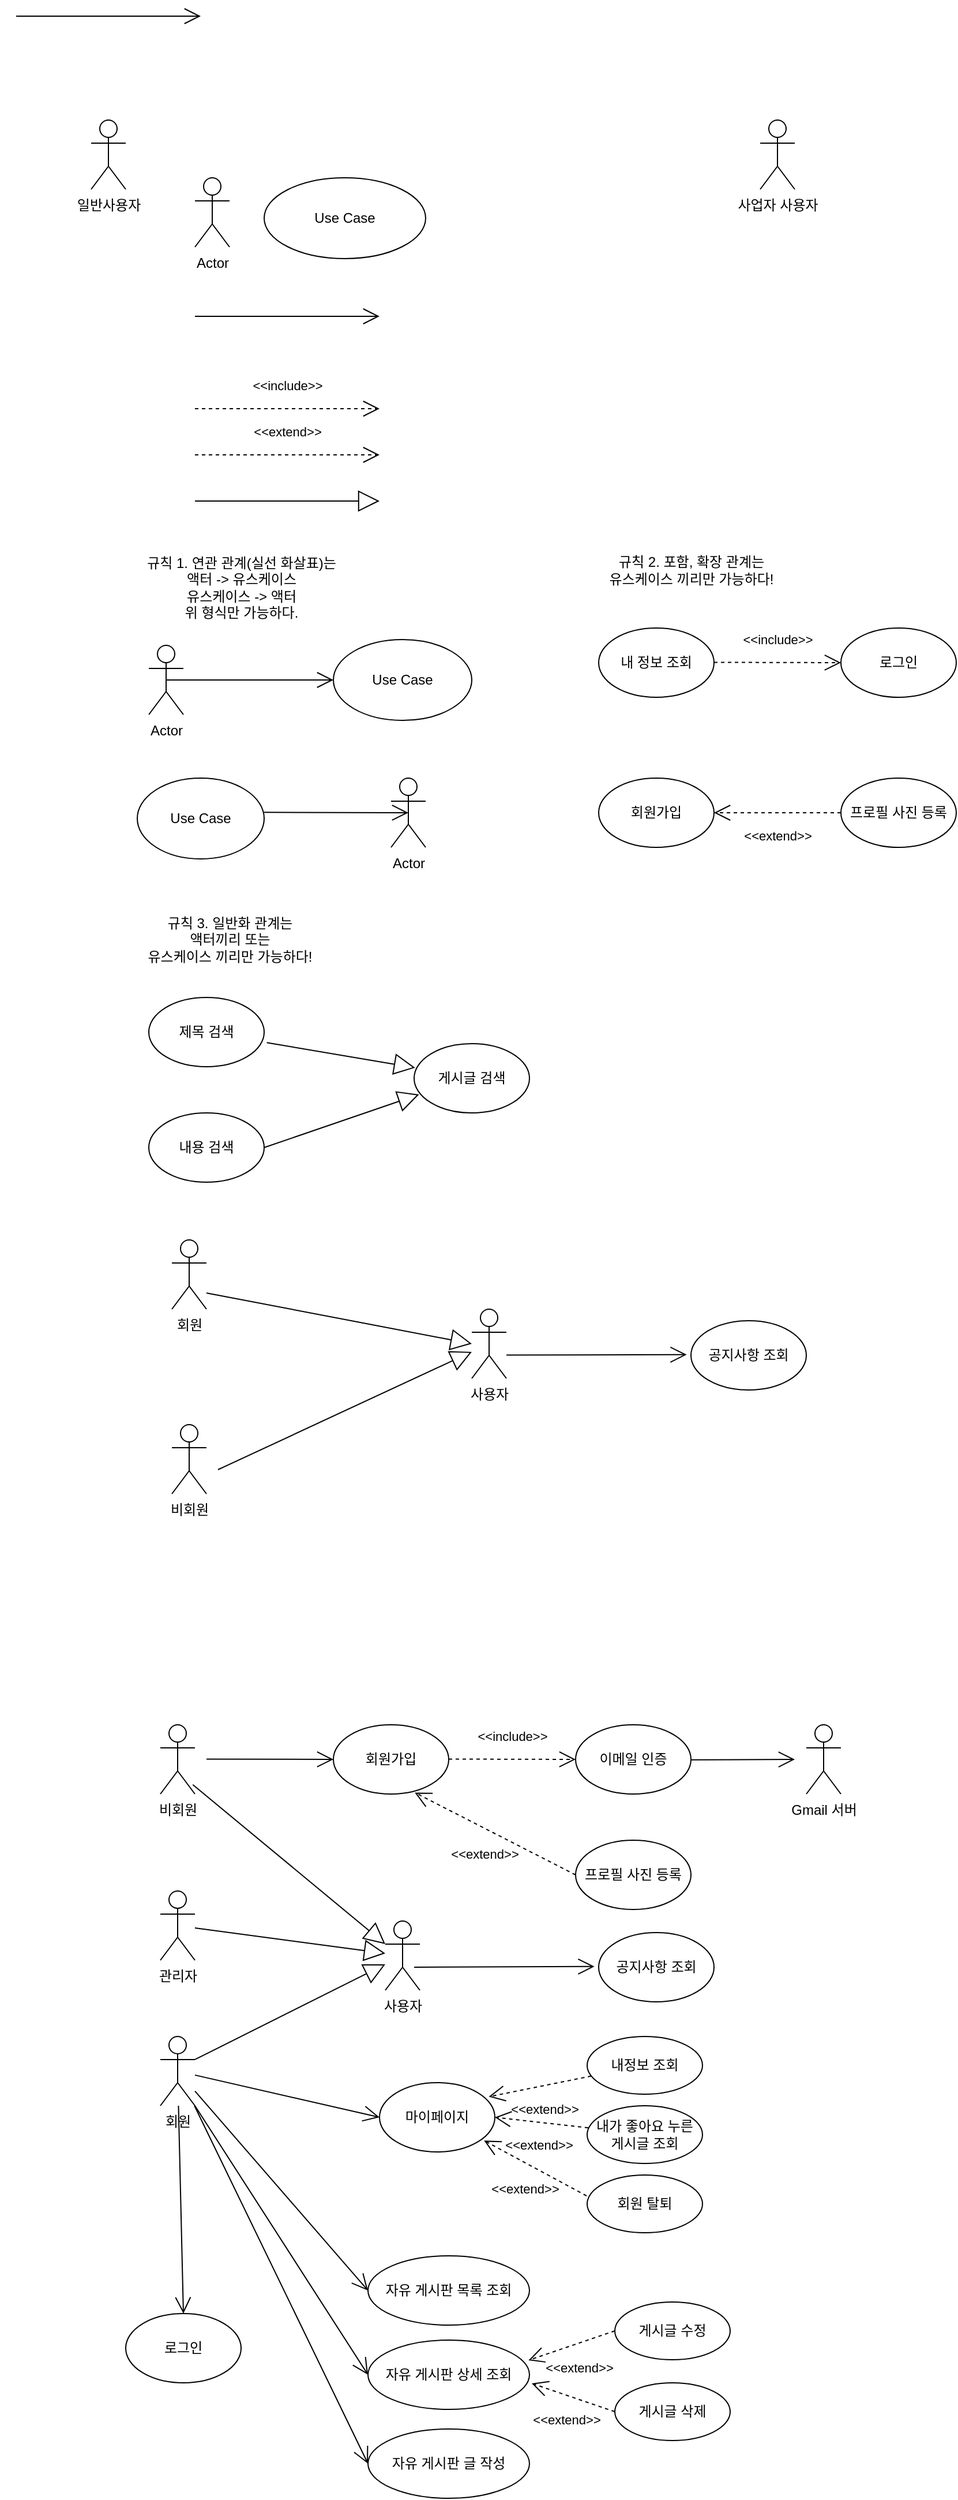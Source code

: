 <mxfile version="22.1.17" type="device" pages="2">
  <diagram name="페이지-1" id="gmc-Qrpo_0oPeLEZf5AC">
    <mxGraphModel dx="1195" dy="622" grid="1" gridSize="10" guides="1" tooltips="1" connect="1" arrows="1" fold="1" page="1" pageScale="1" pageWidth="827" pageHeight="1169" math="0" shadow="0">
      <root>
        <mxCell id="0" />
        <mxCell id="1" parent="0" />
        <mxCell id="UgISehaWLtF-kyERGt2v-1" value="일반사용자" style="shape=umlActor;verticalLabelPosition=bottom;verticalAlign=top;html=1;" vertex="1" parent="1">
          <mxGeometry x="90" y="170" width="30" height="60" as="geometry" />
        </mxCell>
        <mxCell id="UgISehaWLtF-kyERGt2v-2" value="사업자 사용자&lt;br&gt;" style="shape=umlActor;verticalLabelPosition=bottom;verticalAlign=top;html=1;" vertex="1" parent="1">
          <mxGeometry x="670" y="170" width="30" height="60" as="geometry" />
        </mxCell>
        <mxCell id="UgISehaWLtF-kyERGt2v-5" value="" style="endArrow=open;endFill=1;endSize=12;html=1;rounded=0;" edge="1" parent="1">
          <mxGeometry width="160" relative="1" as="geometry">
            <mxPoint x="25" y="80" as="sourcePoint" />
            <mxPoint x="185" y="80" as="targetPoint" />
          </mxGeometry>
        </mxCell>
        <mxCell id="UgISehaWLtF-kyERGt2v-6" value="Actor" style="shape=umlActor;verticalLabelPosition=bottom;verticalAlign=top;html=1;" vertex="1" parent="1">
          <mxGeometry x="180" y="220" width="30" height="60" as="geometry" />
        </mxCell>
        <mxCell id="UgISehaWLtF-kyERGt2v-7" value="Use Case" style="ellipse;whiteSpace=wrap;html=1;" vertex="1" parent="1">
          <mxGeometry x="240" y="220" width="140" height="70" as="geometry" />
        </mxCell>
        <mxCell id="UgISehaWLtF-kyERGt2v-8" value="" style="endArrow=open;endFill=1;endSize=12;html=1;rounded=0;" edge="1" parent="1">
          <mxGeometry width="160" relative="1" as="geometry">
            <mxPoint x="180" y="340" as="sourcePoint" />
            <mxPoint x="340" y="340" as="targetPoint" />
          </mxGeometry>
        </mxCell>
        <mxCell id="UgISehaWLtF-kyERGt2v-9" value="&amp;lt;&amp;lt;include&amp;gt;&amp;gt;" style="endArrow=open;endSize=12;dashed=1;html=1;rounded=0;" edge="1" parent="1">
          <mxGeometry y="20" width="160" relative="1" as="geometry">
            <mxPoint x="180" y="420" as="sourcePoint" />
            <mxPoint x="340" y="420" as="targetPoint" />
            <Array as="points" />
            <mxPoint as="offset" />
          </mxGeometry>
        </mxCell>
        <mxCell id="UgISehaWLtF-kyERGt2v-10" value="&amp;lt;&amp;lt;extend&amp;gt;&amp;gt;" style="endArrow=open;endSize=12;dashed=1;html=1;rounded=0;" edge="1" parent="1">
          <mxGeometry y="20" width="160" relative="1" as="geometry">
            <mxPoint x="180" y="460" as="sourcePoint" />
            <mxPoint x="340" y="460" as="targetPoint" />
            <Array as="points" />
            <mxPoint as="offset" />
          </mxGeometry>
        </mxCell>
        <mxCell id="UgISehaWLtF-kyERGt2v-11" value="" style="endArrow=block;endSize=16;endFill=0;html=1;rounded=0;" edge="1" parent="1">
          <mxGeometry y="20" width="160" relative="1" as="geometry">
            <mxPoint x="180" y="500" as="sourcePoint" />
            <mxPoint x="340" y="500" as="targetPoint" />
            <mxPoint as="offset" />
          </mxGeometry>
        </mxCell>
        <mxCell id="UgISehaWLtF-kyERGt2v-12" value="규칙 1. 연관 관계(실선 화살표)는&lt;br&gt;액터 -&amp;gt; 유스케이스&lt;br&gt;유스케이스 -&amp;gt; 액터&lt;br&gt;위 형식만 가능하다.&lt;br&gt;" style="text;html=1;align=center;verticalAlign=middle;resizable=0;points=[];autosize=1;strokeColor=none;fillColor=none;" vertex="1" parent="1">
          <mxGeometry x="120" y="540" width="200" height="70" as="geometry" />
        </mxCell>
        <mxCell id="UgISehaWLtF-kyERGt2v-13" value="Actor" style="shape=umlActor;verticalLabelPosition=bottom;verticalAlign=top;html=1;" vertex="1" parent="1">
          <mxGeometry x="140" y="625" width="30" height="60" as="geometry" />
        </mxCell>
        <mxCell id="UgISehaWLtF-kyERGt2v-14" value="Use Case" style="ellipse;whiteSpace=wrap;html=1;" vertex="1" parent="1">
          <mxGeometry x="300" y="620" width="120" height="70" as="geometry" />
        </mxCell>
        <mxCell id="UgISehaWLtF-kyERGt2v-15" value="" style="endArrow=open;endFill=1;endSize=12;html=1;rounded=0;exitX=0.5;exitY=0.5;exitDx=0;exitDy=0;exitPerimeter=0;entryX=0;entryY=0.5;entryDx=0;entryDy=0;" edge="1" parent="1" source="UgISehaWLtF-kyERGt2v-13" target="UgISehaWLtF-kyERGt2v-14">
          <mxGeometry width="160" relative="1" as="geometry">
            <mxPoint x="170" y="654.71" as="sourcePoint" />
            <mxPoint x="330" y="654.71" as="targetPoint" />
          </mxGeometry>
        </mxCell>
        <mxCell id="UgISehaWLtF-kyERGt2v-16" value="Use Case" style="ellipse;whiteSpace=wrap;html=1;" vertex="1" parent="1">
          <mxGeometry x="130" y="740" width="110" height="70" as="geometry" />
        </mxCell>
        <mxCell id="UgISehaWLtF-kyERGt2v-17" value="" style="endArrow=open;endFill=1;endSize=12;html=1;rounded=0;exitX=1;exitY=0.424;exitDx=0;exitDy=0;entryX=0.5;entryY=0.5;entryDx=0;entryDy=0;exitPerimeter=0;entryPerimeter=0;" edge="1" parent="1" source="UgISehaWLtF-kyERGt2v-16" target="UgISehaWLtF-kyERGt2v-18">
          <mxGeometry width="160" relative="1" as="geometry">
            <mxPoint x="250" y="770" as="sourcePoint" />
            <mxPoint x="395" y="770" as="targetPoint" />
          </mxGeometry>
        </mxCell>
        <mxCell id="UgISehaWLtF-kyERGt2v-18" value="Actor" style="shape=umlActor;verticalLabelPosition=bottom;verticalAlign=top;html=1;" vertex="1" parent="1">
          <mxGeometry x="350" y="740" width="30" height="60" as="geometry" />
        </mxCell>
        <mxCell id="UgISehaWLtF-kyERGt2v-19" value="규칙 2. 포함, 확장 관계는&lt;br&gt;유스케이스 끼리만 가능하다!&lt;br&gt;" style="text;html=1;align=center;verticalAlign=middle;resizable=0;points=[];autosize=1;strokeColor=none;fillColor=none;" vertex="1" parent="1">
          <mxGeometry x="520" y="540" width="180" height="40" as="geometry" />
        </mxCell>
        <mxCell id="UgISehaWLtF-kyERGt2v-20" value="내 정보 조회" style="ellipse;whiteSpace=wrap;html=1;" vertex="1" parent="1">
          <mxGeometry x="530" y="610" width="100" height="60" as="geometry" />
        </mxCell>
        <mxCell id="UgISehaWLtF-kyERGt2v-21" value="로그인" style="ellipse;whiteSpace=wrap;html=1;" vertex="1" parent="1">
          <mxGeometry x="740" y="610" width="100" height="60" as="geometry" />
        </mxCell>
        <mxCell id="UgISehaWLtF-kyERGt2v-22" value="회원가입" style="ellipse;whiteSpace=wrap;html=1;" vertex="1" parent="1">
          <mxGeometry x="530" y="740" width="100" height="60" as="geometry" />
        </mxCell>
        <mxCell id="UgISehaWLtF-kyERGt2v-23" value="프로필 사진 등록" style="ellipse;whiteSpace=wrap;html=1;" vertex="1" parent="1">
          <mxGeometry x="740" y="740" width="100" height="60" as="geometry" />
        </mxCell>
        <mxCell id="UgISehaWLtF-kyERGt2v-24" value="&amp;lt;&amp;lt;include&amp;gt;&amp;gt;" style="endArrow=open;endSize=12;dashed=1;html=1;rounded=0;" edge="1" parent="1">
          <mxGeometry y="20" width="160" relative="1" as="geometry">
            <mxPoint x="630" y="639.71" as="sourcePoint" />
            <mxPoint x="740" y="640" as="targetPoint" />
            <Array as="points" />
            <mxPoint as="offset" />
          </mxGeometry>
        </mxCell>
        <mxCell id="UgISehaWLtF-kyERGt2v-25" value="&amp;lt;&amp;lt;extend&amp;gt;&amp;gt;" style="endArrow=open;endSize=12;dashed=1;html=1;rounded=0;exitX=0;exitY=0.5;exitDx=0;exitDy=0;" edge="1" parent="1" source="UgISehaWLtF-kyERGt2v-23" target="UgISehaWLtF-kyERGt2v-22">
          <mxGeometry y="20" width="160" relative="1" as="geometry">
            <mxPoint x="650" y="740" as="sourcePoint" />
            <mxPoint x="810" y="740" as="targetPoint" />
            <Array as="points" />
            <mxPoint as="offset" />
          </mxGeometry>
        </mxCell>
        <mxCell id="UgISehaWLtF-kyERGt2v-26" value="규칙 3. 일반화 관계는&lt;br&gt;액터끼리 또는 &lt;br&gt;유스케이스 끼리만 가능하다!" style="text;html=1;align=center;verticalAlign=middle;resizable=0;points=[];autosize=1;strokeColor=none;fillColor=none;" vertex="1" parent="1">
          <mxGeometry x="120" y="850" width="180" height="60" as="geometry" />
        </mxCell>
        <mxCell id="UgISehaWLtF-kyERGt2v-27" value="제목 검색" style="ellipse;whiteSpace=wrap;html=1;" vertex="1" parent="1">
          <mxGeometry x="140" y="930" width="100" height="60" as="geometry" />
        </mxCell>
        <mxCell id="UgISehaWLtF-kyERGt2v-28" value="내용 검색" style="ellipse;whiteSpace=wrap;html=1;" vertex="1" parent="1">
          <mxGeometry x="140" y="1030" width="100" height="60" as="geometry" />
        </mxCell>
        <mxCell id="UgISehaWLtF-kyERGt2v-29" value="게시글 검색" style="ellipse;whiteSpace=wrap;html=1;" vertex="1" parent="1">
          <mxGeometry x="370" y="970" width="100" height="60" as="geometry" />
        </mxCell>
        <mxCell id="UgISehaWLtF-kyERGt2v-30" value="" style="endArrow=block;endSize=16;endFill=0;html=1;rounded=0;entryX=0.009;entryY=0.348;entryDx=0;entryDy=0;exitX=1.023;exitY=0.652;exitDx=0;exitDy=0;exitPerimeter=0;entryPerimeter=0;" edge="1" parent="1" source="UgISehaWLtF-kyERGt2v-27" target="UgISehaWLtF-kyERGt2v-29">
          <mxGeometry y="20" width="160" relative="1" as="geometry">
            <mxPoint x="200" y="1020" as="sourcePoint" />
            <mxPoint x="360" y="1020" as="targetPoint" />
            <mxPoint as="offset" />
          </mxGeometry>
        </mxCell>
        <mxCell id="UgISehaWLtF-kyERGt2v-31" value="" style="endArrow=block;endSize=16;endFill=0;html=1;rounded=0;exitX=1;exitY=0.5;exitDx=0;exitDy=0;entryX=0.043;entryY=0.733;entryDx=0;entryDy=0;entryPerimeter=0;" edge="1" parent="1" source="UgISehaWLtF-kyERGt2v-28" target="UgISehaWLtF-kyERGt2v-29">
          <mxGeometry y="20" width="160" relative="1" as="geometry">
            <mxPoint x="220" y="1070" as="sourcePoint" />
            <mxPoint x="370" y="1020" as="targetPoint" />
            <mxPoint as="offset" />
          </mxGeometry>
        </mxCell>
        <mxCell id="UgISehaWLtF-kyERGt2v-32" value="비회원" style="shape=umlActor;verticalLabelPosition=bottom;verticalAlign=top;html=1;" vertex="1" parent="1">
          <mxGeometry x="160" y="1300" width="30" height="60" as="geometry" />
        </mxCell>
        <mxCell id="UgISehaWLtF-kyERGt2v-33" value="회원" style="shape=umlActor;verticalLabelPosition=bottom;verticalAlign=top;html=1;" vertex="1" parent="1">
          <mxGeometry x="160" y="1140" width="30" height="60" as="geometry" />
        </mxCell>
        <mxCell id="UgISehaWLtF-kyERGt2v-34" value="사용자" style="shape=umlActor;verticalLabelPosition=bottom;verticalAlign=top;html=1;" vertex="1" parent="1">
          <mxGeometry x="420" y="1200" width="30" height="60" as="geometry" />
        </mxCell>
        <mxCell id="UgISehaWLtF-kyERGt2v-35" value="" style="endArrow=block;endSize=16;endFill=0;html=1;rounded=0;exitX=1;exitY=0.5;exitDx=0;exitDy=0;" edge="1" parent="1">
          <mxGeometry y="20" width="160" relative="1" as="geometry">
            <mxPoint x="190" y="1186" as="sourcePoint" />
            <mxPoint x="420" y="1230" as="targetPoint" />
            <mxPoint as="offset" />
          </mxGeometry>
        </mxCell>
        <mxCell id="UgISehaWLtF-kyERGt2v-36" value="" style="endArrow=block;endSize=16;endFill=0;html=1;rounded=0;exitX=1;exitY=0.5;exitDx=0;exitDy=0;" edge="1" parent="1" target="UgISehaWLtF-kyERGt2v-34">
          <mxGeometry y="20" width="160" relative="1" as="geometry">
            <mxPoint x="200" y="1339" as="sourcePoint" />
            <mxPoint x="334" y="1293" as="targetPoint" />
            <mxPoint as="offset" />
          </mxGeometry>
        </mxCell>
        <mxCell id="UgISehaWLtF-kyERGt2v-37" value="공지사항 조회" style="ellipse;whiteSpace=wrap;html=1;" vertex="1" parent="1">
          <mxGeometry x="610" y="1210" width="100" height="60" as="geometry" />
        </mxCell>
        <mxCell id="UgISehaWLtF-kyERGt2v-38" value="" style="endArrow=open;endFill=1;endSize=12;html=1;rounded=0;exitX=0.5;exitY=0.5;exitDx=0;exitDy=0;exitPerimeter=0;entryX=-0.037;entryY=0.49;entryDx=0;entryDy=0;entryPerimeter=0;" edge="1" parent="1" target="UgISehaWLtF-kyERGt2v-37">
          <mxGeometry width="160" relative="1" as="geometry">
            <mxPoint x="450" y="1239.71" as="sourcePoint" />
            <mxPoint x="595" y="1239.71" as="targetPoint" />
          </mxGeometry>
        </mxCell>
        <mxCell id="UgISehaWLtF-kyERGt2v-39" value="비회원" style="shape=umlActor;verticalLabelPosition=bottom;verticalAlign=top;html=1;" vertex="1" parent="1">
          <mxGeometry x="150" y="1560" width="30" height="60" as="geometry" />
        </mxCell>
        <mxCell id="UgISehaWLtF-kyERGt2v-40" value="회원가입" style="ellipse;whiteSpace=wrap;html=1;" vertex="1" parent="1">
          <mxGeometry x="300" y="1560" width="100" height="60" as="geometry" />
        </mxCell>
        <mxCell id="UgISehaWLtF-kyERGt2v-41" value="" style="endArrow=open;endFill=1;endSize=12;html=1;rounded=0;exitX=0.5;exitY=0.5;exitDx=0;exitDy=0;exitPerimeter=0;" edge="1" parent="1">
          <mxGeometry width="160" relative="1" as="geometry">
            <mxPoint x="190" y="1589.71" as="sourcePoint" />
            <mxPoint x="300" y="1590" as="targetPoint" />
          </mxGeometry>
        </mxCell>
        <mxCell id="UgISehaWLtF-kyERGt2v-42" value="이메일 인증" style="ellipse;whiteSpace=wrap;html=1;" vertex="1" parent="1">
          <mxGeometry x="510" y="1560" width="100" height="60" as="geometry" />
        </mxCell>
        <mxCell id="UgISehaWLtF-kyERGt2v-43" value="&amp;lt;&amp;lt;include&amp;gt;&amp;gt;" style="endArrow=open;endSize=12;dashed=1;html=1;rounded=0;" edge="1" parent="1">
          <mxGeometry y="20" width="160" relative="1" as="geometry">
            <mxPoint x="400" y="1589.71" as="sourcePoint" />
            <mxPoint x="510" y="1590" as="targetPoint" />
            <Array as="points" />
            <mxPoint as="offset" />
          </mxGeometry>
        </mxCell>
        <mxCell id="UgISehaWLtF-kyERGt2v-44" value="" style="endArrow=open;endFill=1;endSize=12;html=1;rounded=0;exitX=0.5;exitY=0.5;exitDx=0;exitDy=0;exitPerimeter=0;" edge="1" parent="1">
          <mxGeometry width="160" relative="1" as="geometry">
            <mxPoint x="610" y="1590.35" as="sourcePoint" />
            <mxPoint x="700" y="1590" as="targetPoint" />
          </mxGeometry>
        </mxCell>
        <mxCell id="UgISehaWLtF-kyERGt2v-45" value="Gmail 서버&lt;br&gt;" style="shape=umlActor;verticalLabelPosition=bottom;verticalAlign=top;html=1;" vertex="1" parent="1">
          <mxGeometry x="710" y="1560" width="30" height="60" as="geometry" />
        </mxCell>
        <mxCell id="UgISehaWLtF-kyERGt2v-46" value="프로필 사진 등록" style="ellipse;whiteSpace=wrap;html=1;" vertex="1" parent="1">
          <mxGeometry x="510" y="1660" width="100" height="60" as="geometry" />
        </mxCell>
        <mxCell id="UgISehaWLtF-kyERGt2v-47" value="&amp;lt;&amp;lt;extend&amp;gt;&amp;gt;" style="endArrow=open;endSize=12;dashed=1;html=1;rounded=0;exitX=0;exitY=0.5;exitDx=0;exitDy=0;entryX=0.706;entryY=0.979;entryDx=0;entryDy=0;entryPerimeter=0;" edge="1" parent="1" source="UgISehaWLtF-kyERGt2v-46" target="UgISehaWLtF-kyERGt2v-40">
          <mxGeometry y="20" width="160" relative="1" as="geometry">
            <mxPoint x="380" y="1680" as="sourcePoint" />
            <mxPoint x="360" y="1710" as="targetPoint" />
            <Array as="points" />
            <mxPoint as="offset" />
          </mxGeometry>
        </mxCell>
        <mxCell id="UgISehaWLtF-kyERGt2v-48" value="회원" style="shape=umlActor;verticalLabelPosition=bottom;verticalAlign=top;html=1;" vertex="1" parent="1">
          <mxGeometry x="150" y="1830" width="30" height="60" as="geometry" />
        </mxCell>
        <mxCell id="UgISehaWLtF-kyERGt2v-49" value="사용자" style="shape=umlActor;verticalLabelPosition=bottom;verticalAlign=top;html=1;" vertex="1" parent="1">
          <mxGeometry x="345" y="1730" width="30" height="60" as="geometry" />
        </mxCell>
        <mxCell id="UgISehaWLtF-kyERGt2v-50" value="" style="endArrow=block;endSize=16;endFill=0;html=1;rounded=0;exitX=1;exitY=0.333;exitDx=0;exitDy=0;exitPerimeter=0;" edge="1" parent="1" source="UgISehaWLtF-kyERGt2v-48" target="UgISehaWLtF-kyERGt2v-49">
          <mxGeometry y="20" width="160" relative="1" as="geometry">
            <mxPoint x="180" y="1746" as="sourcePoint" />
            <mxPoint x="410" y="1790" as="targetPoint" />
            <mxPoint as="offset" />
          </mxGeometry>
        </mxCell>
        <mxCell id="UgISehaWLtF-kyERGt2v-51" value="공지사항 조회" style="ellipse;whiteSpace=wrap;html=1;" vertex="1" parent="1">
          <mxGeometry x="530" y="1740" width="100" height="60" as="geometry" />
        </mxCell>
        <mxCell id="UgISehaWLtF-kyERGt2v-52" value="" style="endArrow=open;endFill=1;endSize=12;html=1;rounded=0;entryX=-0.037;entryY=0.49;entryDx=0;entryDy=0;entryPerimeter=0;" edge="1" parent="1" target="UgISehaWLtF-kyERGt2v-51">
          <mxGeometry width="160" relative="1" as="geometry">
            <mxPoint x="370" y="1770" as="sourcePoint" />
            <mxPoint x="515" y="1769.71" as="targetPoint" />
          </mxGeometry>
        </mxCell>
        <mxCell id="UgISehaWLtF-kyERGt2v-53" value="" style="endArrow=block;endSize=16;endFill=0;html=1;rounded=0;exitX=0.938;exitY=0.864;exitDx=0;exitDy=0;exitPerimeter=0;entryX=0;entryY=0.333;entryDx=0;entryDy=0;entryPerimeter=0;" edge="1" parent="1" source="UgISehaWLtF-kyERGt2v-39" target="UgISehaWLtF-kyERGt2v-49">
          <mxGeometry y="20" width="160" relative="1" as="geometry">
            <mxPoint x="190" y="1860" as="sourcePoint" />
            <mxPoint x="400" y="1780" as="targetPoint" />
            <mxPoint as="offset" />
          </mxGeometry>
        </mxCell>
        <mxCell id="UgISehaWLtF-kyERGt2v-54" value="관리자&lt;br&gt;" style="shape=umlActor;verticalLabelPosition=bottom;verticalAlign=top;html=1;" vertex="1" parent="1">
          <mxGeometry x="150" y="1704" width="30" height="60" as="geometry" />
        </mxCell>
        <mxCell id="UgISehaWLtF-kyERGt2v-55" value="" style="endArrow=block;endSize=16;endFill=0;html=1;rounded=0;" edge="1" parent="1" source="UgISehaWLtF-kyERGt2v-54" target="UgISehaWLtF-kyERGt2v-49">
          <mxGeometry y="20" width="160" relative="1" as="geometry">
            <mxPoint x="180" y="1620" as="sourcePoint" />
            <mxPoint x="345" y="1660" as="targetPoint" />
            <mxPoint as="offset" />
          </mxGeometry>
        </mxCell>
        <mxCell id="UgISehaWLtF-kyERGt2v-56" value="" style="endArrow=open;endFill=1;endSize=12;html=1;rounded=0;" edge="1" parent="1" source="UgISehaWLtF-kyERGt2v-48">
          <mxGeometry width="160" relative="1" as="geometry">
            <mxPoint x="190" y="1881" as="sourcePoint" />
            <mxPoint x="340" y="1900" as="targetPoint" />
          </mxGeometry>
        </mxCell>
        <mxCell id="UgISehaWLtF-kyERGt2v-57" value="마이페이지" style="ellipse;whiteSpace=wrap;html=1;" vertex="1" parent="1">
          <mxGeometry x="340" y="1870" width="100" height="60" as="geometry" />
        </mxCell>
        <mxCell id="UgISehaWLtF-kyERGt2v-58" value="내정보 조회" style="ellipse;whiteSpace=wrap;html=1;" vertex="1" parent="1">
          <mxGeometry x="520" y="1830" width="100" height="50" as="geometry" />
        </mxCell>
        <mxCell id="UgISehaWLtF-kyERGt2v-59" value="내가 좋아요 누른 게시글 조회" style="ellipse;whiteSpace=wrap;html=1;" vertex="1" parent="1">
          <mxGeometry x="520" y="1890" width="100" height="50" as="geometry" />
        </mxCell>
        <mxCell id="UgISehaWLtF-kyERGt2v-60" value="회원 탈퇴" style="ellipse;whiteSpace=wrap;html=1;" vertex="1" parent="1">
          <mxGeometry x="520" y="1950" width="100" height="50" as="geometry" />
        </mxCell>
        <mxCell id="UgISehaWLtF-kyERGt2v-61" value="&amp;lt;&amp;lt;extend&amp;gt;&amp;gt;" style="endArrow=open;endSize=12;dashed=1;html=1;rounded=0;entryX=0.947;entryY=0.203;entryDx=0;entryDy=0;entryPerimeter=0;" edge="1" parent="1" source="UgISehaWLtF-kyERGt2v-58" target="UgISehaWLtF-kyERGt2v-57">
          <mxGeometry y="20" width="160" relative="1" as="geometry">
            <mxPoint x="520" y="1700" as="sourcePoint" />
            <mxPoint x="381" y="1629" as="targetPoint" />
            <Array as="points" />
            <mxPoint as="offset" />
          </mxGeometry>
        </mxCell>
        <mxCell id="UgISehaWLtF-kyERGt2v-62" value="&amp;lt;&amp;lt;extend&amp;gt;&amp;gt;" style="endArrow=open;endSize=12;dashed=1;html=1;rounded=0;entryX=1;entryY=0.5;entryDx=0;entryDy=0;exitX=0.009;exitY=0.382;exitDx=0;exitDy=0;exitPerimeter=0;" edge="1" parent="1" source="UgISehaWLtF-kyERGt2v-59" target="UgISehaWLtF-kyERGt2v-57">
          <mxGeometry y="20" width="160" relative="1" as="geometry">
            <mxPoint x="530" y="1888" as="sourcePoint" />
            <mxPoint x="445" y="1892" as="targetPoint" />
            <Array as="points" />
            <mxPoint as="offset" />
          </mxGeometry>
        </mxCell>
        <mxCell id="UgISehaWLtF-kyERGt2v-63" value="&amp;lt;&amp;lt;extend&amp;gt;&amp;gt;" style="endArrow=open;endSize=12;dashed=1;html=1;rounded=0;entryX=0.906;entryY=0.836;entryDx=0;entryDy=0;entryPerimeter=0;exitX=-0.005;exitY=0.361;exitDx=0;exitDy=0;exitPerimeter=0;" edge="1" parent="1" source="UgISehaWLtF-kyERGt2v-60" target="UgISehaWLtF-kyERGt2v-57">
          <mxGeometry y="20" width="160" relative="1" as="geometry">
            <mxPoint x="540" y="1898" as="sourcePoint" />
            <mxPoint x="455" y="1902" as="targetPoint" />
            <Array as="points" />
            <mxPoint as="offset" />
          </mxGeometry>
        </mxCell>
        <mxCell id="UgISehaWLtF-kyERGt2v-64" value="" style="endArrow=open;endFill=1;endSize=12;html=1;rounded=0;entryX=0;entryY=0.5;entryDx=0;entryDy=0;" edge="1" parent="1" source="UgISehaWLtF-kyERGt2v-48" target="UgISehaWLtF-kyERGt2v-65">
          <mxGeometry width="160" relative="1" as="geometry">
            <mxPoint x="180" y="1960" as="sourcePoint" />
            <mxPoint x="340" y="1997" as="targetPoint" />
          </mxGeometry>
        </mxCell>
        <mxCell id="UgISehaWLtF-kyERGt2v-65" value="자유 게시판 목록 조회" style="ellipse;whiteSpace=wrap;html=1;" vertex="1" parent="1">
          <mxGeometry x="330" y="2020" width="140" height="60" as="geometry" />
        </mxCell>
        <mxCell id="UgISehaWLtF-kyERGt2v-66" value="" style="endArrow=open;endFill=1;endSize=12;html=1;rounded=0;entryX=0;entryY=0.5;entryDx=0;entryDy=0;exitX=1;exitY=1;exitDx=0;exitDy=0;exitPerimeter=0;" edge="1" parent="1" source="UgISehaWLtF-kyERGt2v-48" target="UgISehaWLtF-kyERGt2v-67">
          <mxGeometry width="160" relative="1" as="geometry">
            <mxPoint x="180" y="1950" as="sourcePoint" />
            <mxPoint x="340" y="2070" as="targetPoint" />
          </mxGeometry>
        </mxCell>
        <mxCell id="UgISehaWLtF-kyERGt2v-67" value="자유 게시판 상세 조회" style="ellipse;whiteSpace=wrap;html=1;" vertex="1" parent="1">
          <mxGeometry x="330" y="2093" width="140" height="60" as="geometry" />
        </mxCell>
        <mxCell id="UgISehaWLtF-kyERGt2v-68" value="" style="endArrow=open;endFill=1;endSize=12;html=1;rounded=0;entryX=0;entryY=0.5;entryDx=0;entryDy=0;" edge="1" parent="1" source="UgISehaWLtF-kyERGt2v-48" target="UgISehaWLtF-kyERGt2v-69">
          <mxGeometry width="160" relative="1" as="geometry">
            <mxPoint x="170" y="2040" as="sourcePoint" />
            <mxPoint x="330" y="2160" as="targetPoint" />
          </mxGeometry>
        </mxCell>
        <mxCell id="UgISehaWLtF-kyERGt2v-69" value="자유 게시판 글 작성" style="ellipse;whiteSpace=wrap;html=1;" vertex="1" parent="1">
          <mxGeometry x="330" y="2170" width="140" height="60" as="geometry" />
        </mxCell>
        <mxCell id="UgISehaWLtF-kyERGt2v-70" value="게시글 수정" style="ellipse;whiteSpace=wrap;html=1;" vertex="1" parent="1">
          <mxGeometry x="544" y="2060" width="100" height="50" as="geometry" />
        </mxCell>
        <mxCell id="UgISehaWLtF-kyERGt2v-71" value="게시글 삭제" style="ellipse;whiteSpace=wrap;html=1;" vertex="1" parent="1">
          <mxGeometry x="544" y="2130" width="100" height="50" as="geometry" />
        </mxCell>
        <mxCell id="UgISehaWLtF-kyERGt2v-72" value="&amp;lt;&amp;lt;extend&amp;gt;&amp;gt;" style="endArrow=open;endSize=12;dashed=1;html=1;rounded=0;entryX=0.994;entryY=0.291;entryDx=0;entryDy=0;entryPerimeter=0;exitX=0;exitY=0.5;exitDx=0;exitDy=0;" edge="1" parent="1" source="UgISehaWLtF-kyERGt2v-70" target="UgISehaWLtF-kyERGt2v-67">
          <mxGeometry y="20" width="160" relative="1" as="geometry">
            <mxPoint x="530" y="1978" as="sourcePoint" />
            <mxPoint x="441" y="1930" as="targetPoint" />
            <Array as="points" />
            <mxPoint as="offset" />
          </mxGeometry>
        </mxCell>
        <mxCell id="UgISehaWLtF-kyERGt2v-73" value="&amp;lt;&amp;lt;extend&amp;gt;&amp;gt;" style="endArrow=open;endSize=12;dashed=1;html=1;rounded=0;entryX=1.014;entryY=0.625;entryDx=0;entryDy=0;entryPerimeter=0;exitX=0;exitY=0.5;exitDx=0;exitDy=0;" edge="1" parent="1" source="UgISehaWLtF-kyERGt2v-71" target="UgISehaWLtF-kyERGt2v-67">
          <mxGeometry y="20" width="160" relative="1" as="geometry">
            <mxPoint x="554" y="2095" as="sourcePoint" />
            <mxPoint x="479" y="2120" as="targetPoint" />
            <Array as="points" />
            <mxPoint as="offset" />
          </mxGeometry>
        </mxCell>
        <mxCell id="UgISehaWLtF-kyERGt2v-74" value="" style="endArrow=open;endFill=1;endSize=12;html=1;rounded=0;entryX=0.5;entryY=0;entryDx=0;entryDy=0;" edge="1" parent="1" source="UgISehaWLtF-kyERGt2v-48" target="UgISehaWLtF-kyERGt2v-75">
          <mxGeometry width="160" relative="1" as="geometry">
            <mxPoint y="2140" as="sourcePoint" />
            <mxPoint x="160" y="2177" as="targetPoint" />
          </mxGeometry>
        </mxCell>
        <mxCell id="UgISehaWLtF-kyERGt2v-75" value="로그인" style="ellipse;whiteSpace=wrap;html=1;" vertex="1" parent="1">
          <mxGeometry x="120" y="2070" width="100" height="60" as="geometry" />
        </mxCell>
      </root>
    </mxGraphModel>
  </diagram>
  <diagram id="PN_mgTyxs4Ys48rQDOIU" name="페이지-2">
    <mxGraphModel dx="1195" dy="1791" grid="1" gridSize="10" guides="1" tooltips="1" connect="1" arrows="1" fold="1" page="1" pageScale="1" pageWidth="827" pageHeight="1169" math="0" shadow="0">
      <root>
        <mxCell id="0" />
        <mxCell id="1" parent="0" />
        <mxCell id="5JvaNTYWP-mL_c2x8LOT-1" value="일반사용자" style="shape=umlActor;verticalLabelPosition=bottom;verticalAlign=top;html=1;" vertex="1" parent="1">
          <mxGeometry x="90" y="170" width="30" height="60" as="geometry" />
        </mxCell>
        <mxCell id="5JvaNTYWP-mL_c2x8LOT-2" value="사업자 사용자&lt;br&gt;" style="shape=umlActor;verticalLabelPosition=bottom;verticalAlign=top;html=1;" vertex="1" parent="1">
          <mxGeometry x="670" y="170" width="30" height="60" as="geometry" />
        </mxCell>
        <mxCell id="5JvaNTYWP-mL_c2x8LOT-3" value="Actor" style="shape=umlActor;verticalLabelPosition=bottom;verticalAlign=top;html=1;" vertex="1" parent="1">
          <mxGeometry x="40" y="-230" width="30" height="60" as="geometry" />
        </mxCell>
        <mxCell id="5JvaNTYWP-mL_c2x8LOT-4" value="Use Case" style="ellipse;whiteSpace=wrap;html=1;" vertex="1" parent="1">
          <mxGeometry x="100" y="-230" width="140" height="70" as="geometry" />
        </mxCell>
        <mxCell id="5JvaNTYWP-mL_c2x8LOT-5" value="" style="endArrow=open;endFill=1;endSize=12;html=1;rounded=0;" edge="1" parent="1">
          <mxGeometry width="160" relative="1" as="geometry">
            <mxPoint x="40" y="-110" as="sourcePoint" />
            <mxPoint x="200" y="-110" as="targetPoint" />
          </mxGeometry>
        </mxCell>
        <mxCell id="5JvaNTYWP-mL_c2x8LOT-6" value="&amp;lt;&amp;lt;include&amp;gt;&amp;gt;" style="endArrow=open;endSize=12;dashed=1;html=1;rounded=0;" edge="1" parent="1">
          <mxGeometry y="20" width="160" relative="1" as="geometry">
            <mxPoint x="40" y="-30" as="sourcePoint" />
            <mxPoint x="200" y="-30" as="targetPoint" />
            <Array as="points" />
            <mxPoint as="offset" />
          </mxGeometry>
        </mxCell>
        <mxCell id="5JvaNTYWP-mL_c2x8LOT-7" value="&amp;lt;&amp;lt;extend&amp;gt;&amp;gt;" style="endArrow=open;endSize=12;dashed=1;html=1;rounded=0;" edge="1" parent="1">
          <mxGeometry y="20" width="160" relative="1" as="geometry">
            <mxPoint x="40" y="10" as="sourcePoint" />
            <mxPoint x="200" y="10" as="targetPoint" />
            <Array as="points" />
            <mxPoint as="offset" />
          </mxGeometry>
        </mxCell>
        <mxCell id="5JvaNTYWP-mL_c2x8LOT-8" value="" style="endArrow=block;endSize=16;endFill=0;html=1;rounded=0;entryX=0.434;entryY=0.766;entryDx=0;entryDy=0;entryPerimeter=0;" edge="1" parent="1" target="5JvaNTYWP-mL_c2x8LOT-10">
          <mxGeometry y="20" width="160" relative="1" as="geometry">
            <mxPoint x="140" y="210" as="sourcePoint" />
            <mxPoint x="300" y="210" as="targetPoint" />
            <mxPoint as="offset" />
          </mxGeometry>
        </mxCell>
        <mxCell id="5JvaNTYWP-mL_c2x8LOT-9" value="" style="endArrow=block;endSize=16;endFill=0;html=1;rounded=0;entryX=0.664;entryY=0.709;entryDx=0;entryDy=0;entryPerimeter=0;" edge="1" parent="1" target="5JvaNTYWP-mL_c2x8LOT-10">
          <mxGeometry y="20" width="160" relative="1" as="geometry">
            <mxPoint x="650" y="210" as="sourcePoint" />
            <mxPoint x="420" y="190" as="targetPoint" />
            <mxPoint as="offset" />
          </mxGeometry>
        </mxCell>
        <mxCell id="5JvaNTYWP-mL_c2x8LOT-10" value="사용자" style="shape=umlActor;verticalLabelPosition=bottom;verticalAlign=top;html=1;" vertex="1" parent="1">
          <mxGeometry x="384" y="170" width="30" height="60" as="geometry" />
        </mxCell>
        <mxCell id="5JvaNTYWP-mL_c2x8LOT-19" value="" style="endArrow=open;endFill=1;endSize=12;html=1;rounded=0;exitX=0.677;exitY=-0.056;exitDx=0;exitDy=0;exitPerimeter=0;" edge="1" parent="1" source="5JvaNTYWP-mL_c2x8LOT-2">
          <mxGeometry width="160" relative="1" as="geometry">
            <mxPoint x="605" y="70" as="sourcePoint" />
            <mxPoint x="690" y="60" as="targetPoint" />
          </mxGeometry>
        </mxCell>
        <mxCell id="5JvaNTYWP-mL_c2x8LOT-20" value="호텔 정보 등록" style="ellipse;whiteSpace=wrap;html=1;" vertex="1" parent="1">
          <mxGeometry x="785" width="95" height="50" as="geometry" />
        </mxCell>
        <mxCell id="5JvaNTYWP-mL_c2x8LOT-21" value="" style="endArrow=open;endFill=1;endSize=12;html=1;rounded=0;exitX=0.677;exitY=-0.056;exitDx=0;exitDy=0;exitPerimeter=0;entryX=1;entryY=0;entryDx=0;entryDy=0;" edge="1" parent="1" target="5JvaNTYWP-mL_c2x8LOT-22">
          <mxGeometry width="160" relative="1" as="geometry">
            <mxPoint x="384" y="220" as="sourcePoint" />
            <mxPoint x="333.0" y="280" as="targetPoint" />
          </mxGeometry>
        </mxCell>
        <mxCell id="5JvaNTYWP-mL_c2x8LOT-22" value="로그인" style="ellipse;whiteSpace=wrap;html=1;" vertex="1" parent="1">
          <mxGeometry x="230" y="270" width="91" height="60" as="geometry" />
        </mxCell>
        <mxCell id="5JvaNTYWP-mL_c2x8LOT-23" value="" style="endArrow=block;endSize=16;endFill=0;html=1;rounded=0;" edge="1" parent="1" source="5JvaNTYWP-mL_c2x8LOT-27" target="5JvaNTYWP-mL_c2x8LOT-22">
          <mxGeometry y="20" width="160" relative="1" as="geometry">
            <mxPoint x="230" y="320" as="sourcePoint" />
            <mxPoint x="329" y="350" as="targetPoint" />
            <mxPoint as="offset" />
          </mxGeometry>
        </mxCell>
        <mxCell id="5JvaNTYWP-mL_c2x8LOT-25" value="" style="endArrow=block;endSize=16;endFill=0;html=1;rounded=0;exitX=0.939;exitY=0.249;exitDx=0;exitDy=0;exitPerimeter=0;entryX=0.019;entryY=0.737;entryDx=0;entryDy=0;entryPerimeter=0;" edge="1" parent="1" source="5JvaNTYWP-mL_c2x8LOT-28" target="5JvaNTYWP-mL_c2x8LOT-22">
          <mxGeometry y="20" width="160" relative="1" as="geometry">
            <mxPoint x="232" y="374" as="sourcePoint" />
            <mxPoint x="339" y="360" as="targetPoint" />
            <mxPoint as="offset" />
          </mxGeometry>
        </mxCell>
        <mxCell id="5JvaNTYWP-mL_c2x8LOT-26" value="" style="endArrow=block;endSize=16;endFill=0;html=1;rounded=0;entryX=0;entryY=1;entryDx=0;entryDy=0;" edge="1" parent="1" source="5JvaNTYWP-mL_c2x8LOT-29" target="5JvaNTYWP-mL_c2x8LOT-22">
          <mxGeometry y="20" width="160" relative="1" as="geometry">
            <mxPoint x="270" y="410" as="sourcePoint" />
            <mxPoint x="347" y="370" as="targetPoint" />
            <mxPoint as="offset" />
          </mxGeometry>
        </mxCell>
        <mxCell id="5JvaNTYWP-mL_c2x8LOT-27" value="구글" style="ellipse;whiteSpace=wrap;html=1;" vertex="1" parent="1">
          <mxGeometry x="55" y="290" width="100" height="60" as="geometry" />
        </mxCell>
        <mxCell id="5JvaNTYWP-mL_c2x8LOT-28" value="카카오톡&lt;br&gt;" style="ellipse;whiteSpace=wrap;html=1;" vertex="1" parent="1">
          <mxGeometry x="55" y="360" width="100" height="60" as="geometry" />
        </mxCell>
        <mxCell id="5JvaNTYWP-mL_c2x8LOT-29" value="페이스북" style="ellipse;whiteSpace=wrap;html=1;" vertex="1" parent="1">
          <mxGeometry x="100" y="410" width="100" height="60" as="geometry" />
        </mxCell>
        <mxCell id="5JvaNTYWP-mL_c2x8LOT-30" value="" style="endArrow=open;endFill=1;endSize=12;html=1;rounded=0;entryX=0.261;entryY=0.007;entryDx=0;entryDy=0;entryPerimeter=0;" edge="1" parent="1" target="5JvaNTYWP-mL_c2x8LOT-35">
          <mxGeometry width="160" relative="1" as="geometry">
            <mxPoint x="420" y="230" as="sourcePoint" />
            <mxPoint x="570" y="340" as="targetPoint" />
          </mxGeometry>
        </mxCell>
        <mxCell id="5JvaNTYWP-mL_c2x8LOT-31" value="호텔방 예약" style="ellipse;whiteSpace=wrap;html=1;" vertex="1" parent="1">
          <mxGeometry x="510" y="460" width="91" height="60" as="geometry" />
        </mxCell>
        <mxCell id="5JvaNTYWP-mL_c2x8LOT-33" value="카테고리선택" style="ellipse;whiteSpace=wrap;html=1;" vertex="1" parent="1">
          <mxGeometry x="660" y="400" width="100" height="60" as="geometry" />
        </mxCell>
        <mxCell id="5JvaNTYWP-mL_c2x8LOT-34" value="검색" style="ellipse;whiteSpace=wrap;html=1;" vertex="1" parent="1">
          <mxGeometry x="635" y="310" width="100" height="60" as="geometry" />
        </mxCell>
        <mxCell id="5JvaNTYWP-mL_c2x8LOT-35" value="호텔방 조회" style="ellipse;whiteSpace=wrap;html=1;" vertex="1" parent="1">
          <mxGeometry x="499" y="310" width="91" height="60" as="geometry" />
        </mxCell>
        <mxCell id="5JvaNTYWP-mL_c2x8LOT-38" value="&amp;lt;&amp;lt;extend&amp;gt;&amp;gt;" style="endArrow=open;endSize=12;dashed=1;html=1;rounded=0;exitX=0.5;exitY=0;exitDx=0;exitDy=0;entryX=0.624;entryY=1.036;entryDx=0;entryDy=0;entryPerimeter=0;" edge="1" parent="1" source="5JvaNTYWP-mL_c2x8LOT-31" target="5JvaNTYWP-mL_c2x8LOT-35">
          <mxGeometry y="20" width="160" relative="1" as="geometry">
            <mxPoint x="50" y="20" as="sourcePoint" />
            <mxPoint x="210" y="20" as="targetPoint" />
            <Array as="points" />
            <mxPoint as="offset" />
          </mxGeometry>
        </mxCell>
        <mxCell id="5JvaNTYWP-mL_c2x8LOT-40" value="" style="endArrow=block;endSize=16;endFill=0;html=1;rounded=0;" edge="1" parent="1" source="5JvaNTYWP-mL_c2x8LOT-34">
          <mxGeometry y="20" width="160" relative="1" as="geometry">
            <mxPoint x="240" y="330" as="sourcePoint" />
            <mxPoint x="590" y="340" as="targetPoint" />
            <mxPoint as="offset" />
          </mxGeometry>
        </mxCell>
        <mxCell id="5JvaNTYWP-mL_c2x8LOT-41" value="" style="endArrow=block;endSize=16;endFill=0;html=1;rounded=0;" edge="1" parent="1" source="5JvaNTYWP-mL_c2x8LOT-33" target="5JvaNTYWP-mL_c2x8LOT-35">
          <mxGeometry y="20" width="160" relative="1" as="geometry">
            <mxPoint x="645" y="350" as="sourcePoint" />
            <mxPoint x="600" y="350" as="targetPoint" />
            <mxPoint as="offset" />
          </mxGeometry>
        </mxCell>
        <mxCell id="5JvaNTYWP-mL_c2x8LOT-42" value="" style="endArrow=open;endFill=1;endSize=12;html=1;rounded=0;exitX=0.25;exitY=0.1;exitDx=0;exitDy=0;exitPerimeter=0;" edge="1" parent="1" source="5JvaNTYWP-mL_c2x8LOT-2">
          <mxGeometry width="160" relative="1" as="geometry">
            <mxPoint x="700" y="177" as="sourcePoint" />
            <mxPoint x="600" y="80" as="targetPoint" />
          </mxGeometry>
        </mxCell>
        <mxCell id="5JvaNTYWP-mL_c2x8LOT-43" value="호텔방 수정" style="ellipse;whiteSpace=wrap;html=1;" vertex="1" parent="1">
          <mxGeometry x="530" y="30" width="95" height="50" as="geometry" />
        </mxCell>
        <mxCell id="5JvaNTYWP-mL_c2x8LOT-44" value="" style="endArrow=open;endFill=1;endSize=12;html=1;rounded=0;" edge="1" parent="1" source="5JvaNTYWP-mL_c2x8LOT-2">
          <mxGeometry width="160" relative="1" as="geometry">
            <mxPoint x="577" y="196" as="sourcePoint" />
            <mxPoint x="500" y="100" as="targetPoint" />
          </mxGeometry>
        </mxCell>
        <mxCell id="5JvaNTYWP-mL_c2x8LOT-45" value="호텔방&amp;nbsp;등록" style="ellipse;whiteSpace=wrap;html=1;" vertex="1" parent="1">
          <mxGeometry x="430" y="50" width="95" height="50" as="geometry" />
        </mxCell>
        <mxCell id="5JvaNTYWP-mL_c2x8LOT-46" value="" style="endArrow=open;endFill=1;endSize=12;html=1;rounded=0;exitX=0.769;exitY=-0.021;exitDx=0;exitDy=0;exitPerimeter=0;" edge="1" parent="1" source="5JvaNTYWP-mL_c2x8LOT-2">
          <mxGeometry width="160" relative="1" as="geometry">
            <mxPoint x="990" y="142" as="sourcePoint" />
            <mxPoint x="820" y="50" as="targetPoint" />
          </mxGeometry>
        </mxCell>
        <mxCell id="5JvaNTYWP-mL_c2x8LOT-47" value="호텔방 삭제" style="ellipse;whiteSpace=wrap;html=1;" vertex="1" parent="1">
          <mxGeometry x="640" y="10" width="95" height="50" as="geometry" />
        </mxCell>
        <mxCell id="5JvaNTYWP-mL_c2x8LOT-48" value="" style="endArrow=open;endFill=1;endSize=12;html=1;rounded=0;entryX=0.011;entryY=0.237;entryDx=0;entryDy=0;entryPerimeter=0;exitX=1;exitY=1;exitDx=0;exitDy=0;exitPerimeter=0;" edge="1" parent="1" source="5JvaNTYWP-mL_c2x8LOT-10" target="5JvaNTYWP-mL_c2x8LOT-31">
          <mxGeometry width="160" relative="1" as="geometry">
            <mxPoint x="420" y="240" as="sourcePoint" />
            <mxPoint x="533" y="320" as="targetPoint" />
          </mxGeometry>
        </mxCell>
        <mxCell id="5JvaNTYWP-mL_c2x8LOT-49" value="호텔방 결제" style="ellipse;whiteSpace=wrap;html=1;" vertex="1" parent="1">
          <mxGeometry x="414" y="473.68" width="91" height="60" as="geometry" />
        </mxCell>
        <mxCell id="5JvaNTYWP-mL_c2x8LOT-50" value="" style="endArrow=open;endFill=1;endSize=12;html=1;rounded=0;entryX=0.416;entryY=0.002;entryDx=0;entryDy=0;entryPerimeter=0;exitX=0.624;exitY=0.829;exitDx=0;exitDy=0;exitPerimeter=0;" edge="1" parent="1" target="5JvaNTYWP-mL_c2x8LOT-49" source="5JvaNTYWP-mL_c2x8LOT-10">
          <mxGeometry width="160" relative="1" as="geometry">
            <mxPoint x="428.79" y="220.0" as="sourcePoint" />
            <mxPoint x="487.5" y="333.68" as="targetPoint" />
          </mxGeometry>
        </mxCell>
        <mxCell id="5JvaNTYWP-mL_c2x8LOT-51" value="댓글 작성" style="ellipse;whiteSpace=wrap;html=1;" vertex="1" parent="1">
          <mxGeometry x="260" y="490" width="91" height="60" as="geometry" />
        </mxCell>
        <mxCell id="5JvaNTYWP-mL_c2x8LOT-52" value="" style="endArrow=open;endFill=1;endSize=12;html=1;rounded=0;entryX=0.416;entryY=0.002;entryDx=0;entryDy=0;entryPerimeter=0;exitX=0.256;exitY=0.864;exitDx=0;exitDy=0;exitPerimeter=0;" edge="1" parent="1" target="5JvaNTYWP-mL_c2x8LOT-51" source="5JvaNTYWP-mL_c2x8LOT-10">
          <mxGeometry width="160" relative="1" as="geometry">
            <mxPoint x="300" y="210" as="sourcePoint" />
            <mxPoint x="384.5" y="323.68" as="targetPoint" />
          </mxGeometry>
        </mxCell>
        <mxCell id="5JvaNTYWP-mL_c2x8LOT-53" value="&amp;lt;&amp;lt;include&amp;gt;&amp;gt;" style="endArrow=open;endSize=12;dashed=1;html=1;rounded=0;exitX=1;exitY=0.5;exitDx=0;exitDy=0;" edge="1" parent="1" source="5JvaNTYWP-mL_c2x8LOT-51" target="5JvaNTYWP-mL_c2x8LOT-49">
          <mxGeometry y="20" width="160" relative="1" as="geometry">
            <mxPoint x="270" y="550" as="sourcePoint" />
            <mxPoint x="430" y="550" as="targetPoint" />
            <Array as="points" />
            <mxPoint as="offset" />
          </mxGeometry>
        </mxCell>
      </root>
    </mxGraphModel>
  </diagram>
</mxfile>
